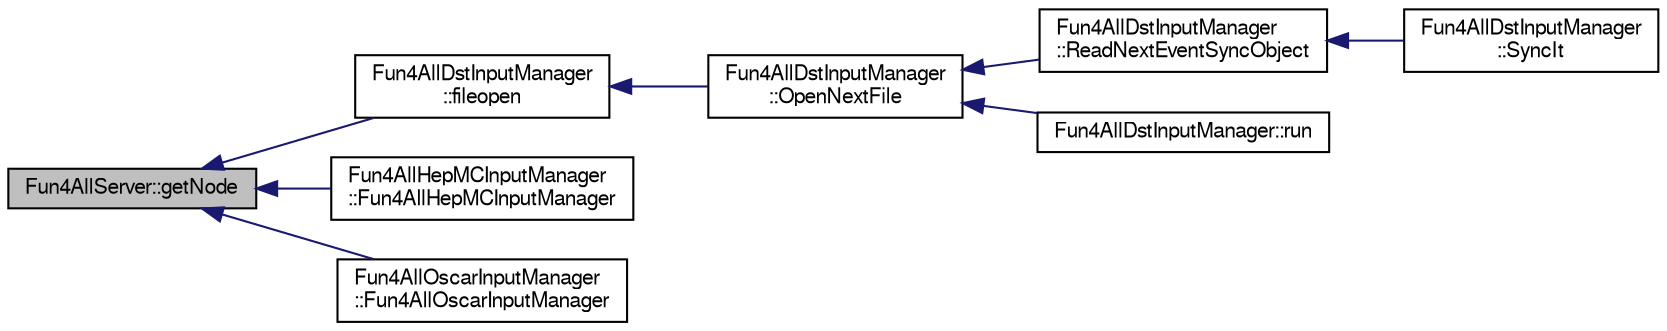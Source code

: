 digraph "Fun4AllServer::getNode"
{
  bgcolor="transparent";
  edge [fontname="FreeSans",fontsize="10",labelfontname="FreeSans",labelfontsize="10"];
  node [fontname="FreeSans",fontsize="10",shape=record];
  rankdir="LR";
  Node1 [label="Fun4AllServer::getNode",height=0.2,width=0.4,color="black", fillcolor="grey75", style="filled" fontcolor="black"];
  Node1 -> Node2 [dir="back",color="midnightblue",fontsize="10",style="solid",fontname="FreeSans"];
  Node2 [label="Fun4AllDstInputManager\l::fileopen",height=0.2,width=0.4,color="black",URL="$d7/d0b/classFun4AllDstInputManager.html#a4d32eadb9f77d41387656b87377ef14f"];
  Node2 -> Node3 [dir="back",color="midnightblue",fontsize="10",style="solid",fontname="FreeSans"];
  Node3 [label="Fun4AllDstInputManager\l::OpenNextFile",height=0.2,width=0.4,color="black",URL="$d7/d0b/classFun4AllDstInputManager.html#ae4e92b95ae50ab72856d06c99b043496"];
  Node3 -> Node4 [dir="back",color="midnightblue",fontsize="10",style="solid",fontname="FreeSans"];
  Node4 [label="Fun4AllDstInputManager\l::ReadNextEventSyncObject",height=0.2,width=0.4,color="black",URL="$d7/d0b/classFun4AllDstInputManager.html#ade26017b627e0e1f1ec0dec62ac7fd52"];
  Node4 -> Node5 [dir="back",color="midnightblue",fontsize="10",style="solid",fontname="FreeSans"];
  Node5 [label="Fun4AllDstInputManager\l::SyncIt",height=0.2,width=0.4,color="black",URL="$d7/d0b/classFun4AllDstInputManager.html#a0244c2edbaa2350038304b09f352c2d0"];
  Node3 -> Node6 [dir="back",color="midnightblue",fontsize="10",style="solid",fontname="FreeSans"];
  Node6 [label="Fun4AllDstInputManager::run",height=0.2,width=0.4,color="black",URL="$d7/d0b/classFun4AllDstInputManager.html#aeafa0248f9050c13fdae1bcb93336d7a"];
  Node1 -> Node7 [dir="back",color="midnightblue",fontsize="10",style="solid",fontname="FreeSans"];
  Node7 [label="Fun4AllHepMCInputManager\l::Fun4AllHepMCInputManager",height=0.2,width=0.4,color="black",URL="$d6/d6f/classFun4AllHepMCInputManager.html#ab49f9d3e9950f49dfe1323ac466e2021"];
  Node1 -> Node8 [dir="back",color="midnightblue",fontsize="10",style="solid",fontname="FreeSans"];
  Node8 [label="Fun4AllOscarInputManager\l::Fun4AllOscarInputManager",height=0.2,width=0.4,color="black",URL="$db/d1f/classFun4AllOscarInputManager.html#a6eba24090795ccb027a1dedc87db1a85"];
}
